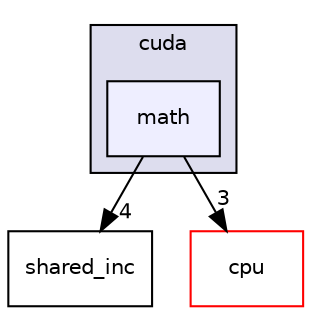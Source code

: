 digraph "onnxruntime/onnxruntime/core/providers/cuda/math" {
  compound=true
  node [ fontsize="10", fontname="Helvetica"];
  edge [ labelfontsize="10", labelfontname="Helvetica"];
  subgraph clusterdir_893aee19ddfc3e61cc87531e2d88f525 {
    graph [ bgcolor="#ddddee", pencolor="black", label="cuda" fontname="Helvetica", fontsize="10", URL="dir_893aee19ddfc3e61cc87531e2d88f525.html"]
  dir_609afc67b08be54db96cf2542a798d92 [shape=box, label="math", style="filled", fillcolor="#eeeeff", pencolor="black", URL="dir_609afc67b08be54db96cf2542a798d92.html"];
  }
  dir_85057dc90962d9550271a840d611b40a [shape=box label="shared_inc" URL="dir_85057dc90962d9550271a840d611b40a.html"];
  dir_3683cb2698e6daed4ebbd4c1d451f237 [shape=box label="cpu" fillcolor="white" style="filled" color="red" URL="dir_3683cb2698e6daed4ebbd4c1d451f237.html"];
  dir_609afc67b08be54db96cf2542a798d92->dir_85057dc90962d9550271a840d611b40a [headlabel="4", labeldistance=1.5 headhref="dir_000051_000063.html"];
  dir_609afc67b08be54db96cf2542a798d92->dir_3683cb2698e6daed4ebbd4c1d451f237 [headlabel="3", labeldistance=1.5 headhref="dir_000051_000033.html"];
}
